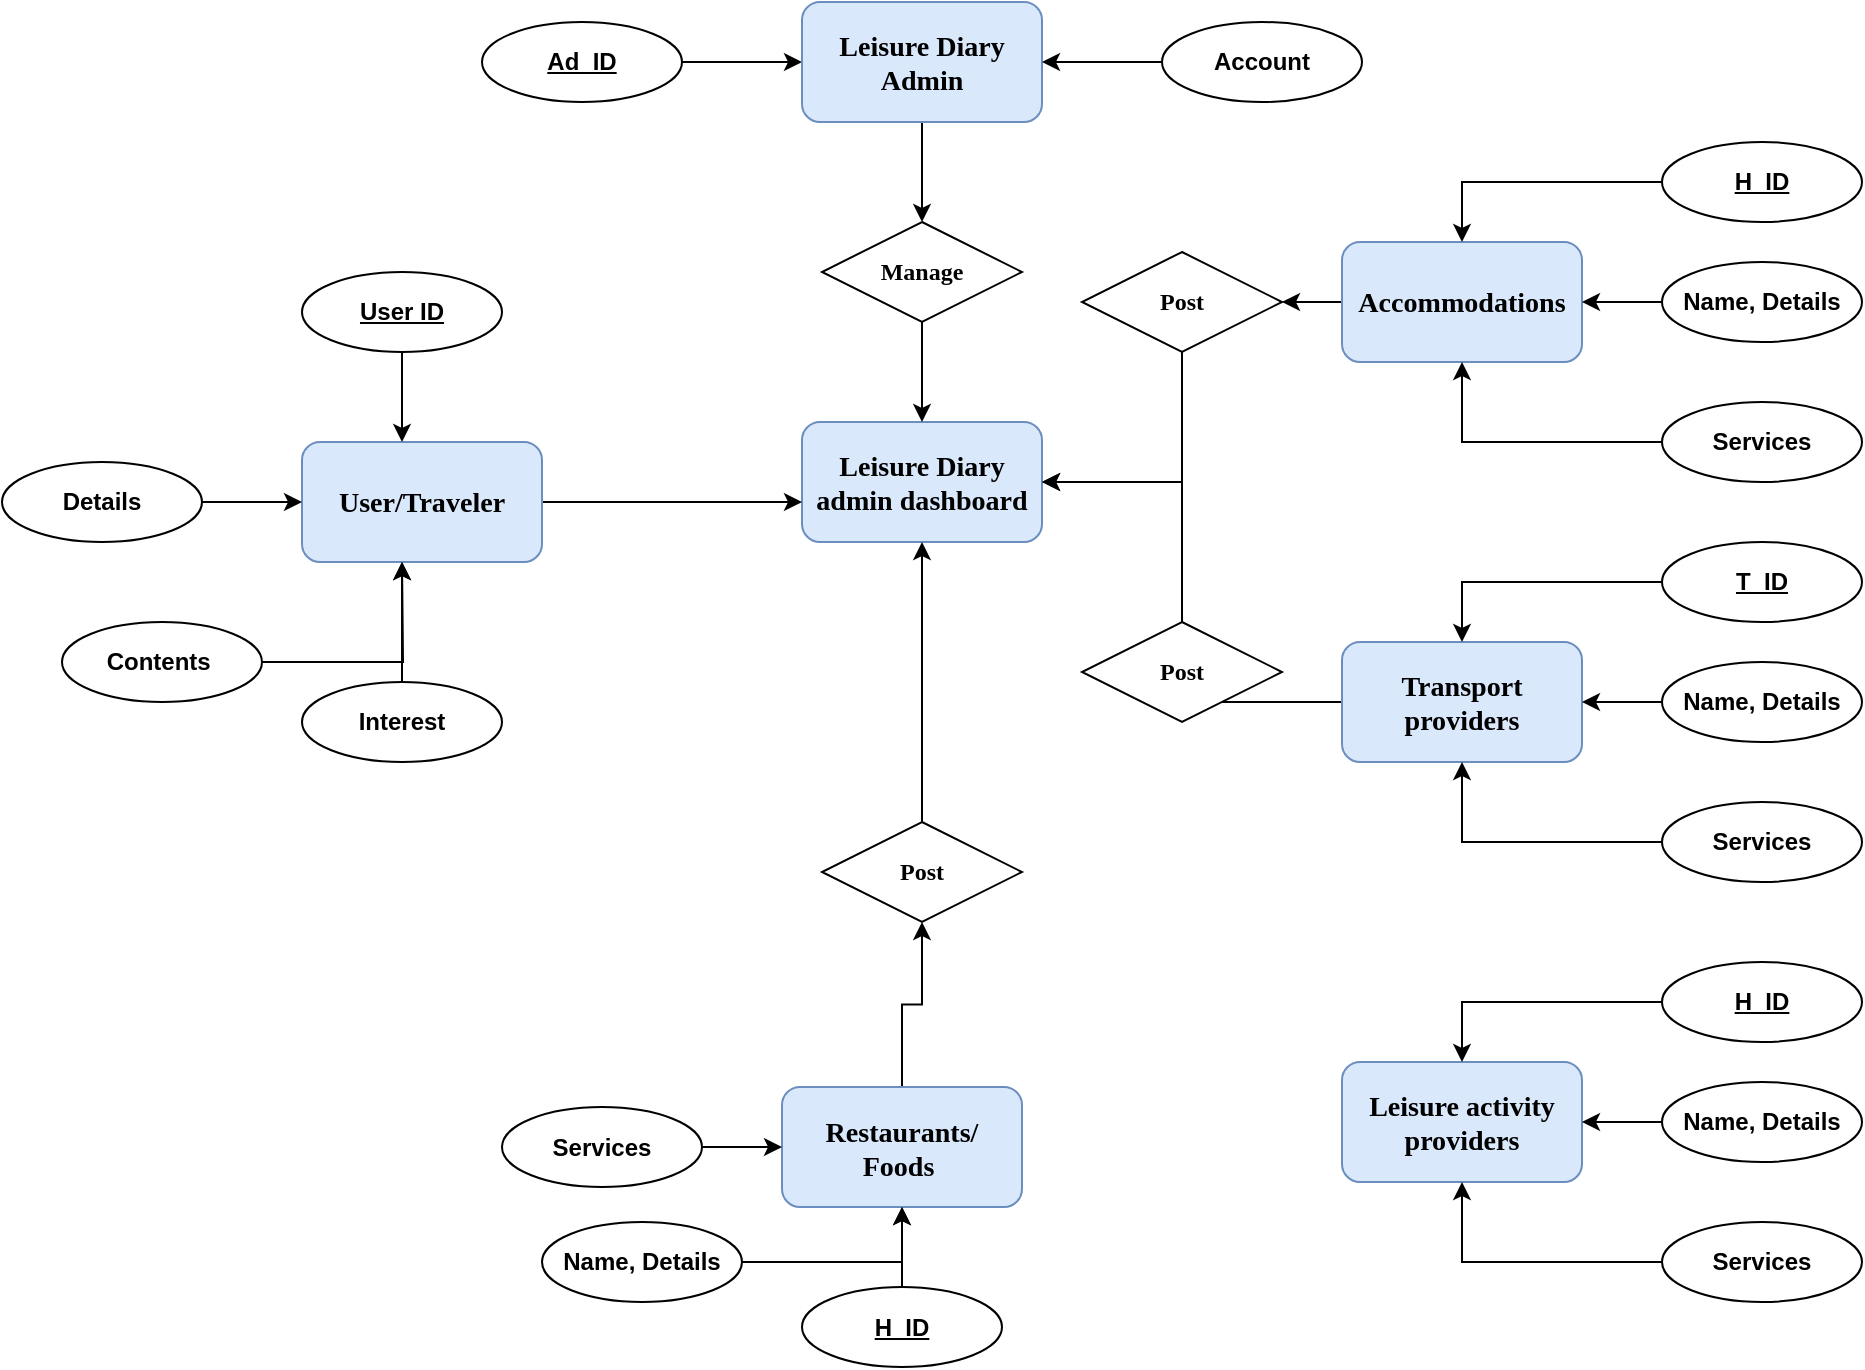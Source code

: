 <mxfile version="20.6.0" type="device"><diagram id="mb9eurjtvita0xdsRuD4" name="Page-1"><mxGraphModel dx="2687" dy="987" grid="1" gridSize="10" guides="1" tooltips="1" connect="1" arrows="1" fold="1" page="1" pageScale="1" pageWidth="850" pageHeight="1100" math="0" shadow="0"><root><mxCell id="0"/><mxCell id="1" parent="0"/><mxCell id="KZZu2kmj7aE15FPBtkls-12" value="" style="edgeStyle=orthogonalEdgeStyle;rounded=0;orthogonalLoop=1;jettySize=auto;html=1;fontFamily=Times New Roman;" edge="1" parent="1" source="KZZu2kmj7aE15FPBtkls-1" target="KZZu2kmj7aE15FPBtkls-2"><mxGeometry relative="1" as="geometry"/></mxCell><mxCell id="KZZu2kmj7aE15FPBtkls-1" value="&lt;u&gt;Ad_ID&lt;/u&gt;" style="ellipse;whiteSpace=wrap;html=1;fontStyle=1" vertex="1" parent="1"><mxGeometry x="40" y="130" width="100" height="40" as="geometry"/></mxCell><mxCell id="KZZu2kmj7aE15FPBtkls-16" value="" style="edgeStyle=orthogonalEdgeStyle;rounded=0;orthogonalLoop=1;jettySize=auto;html=1;fontFamily=Times New Roman;" edge="1" parent="1" source="KZZu2kmj7aE15FPBtkls-2" target="KZZu2kmj7aE15FPBtkls-15"><mxGeometry relative="1" as="geometry"/></mxCell><mxCell id="KZZu2kmj7aE15FPBtkls-2" value="&lt;h3&gt;Leisure Diary Admin&lt;/h3&gt;" style="rounded=1;whiteSpace=wrap;html=1;fillColor=#dae8fc;strokeColor=#6c8ebf;fontFamily=Times New Roman;" vertex="1" parent="1"><mxGeometry x="200" y="120" width="120" height="60" as="geometry"/></mxCell><mxCell id="KZZu2kmj7aE15FPBtkls-3" value="&lt;h3&gt;Leisure Diary admin dashboard&lt;/h3&gt;" style="rounded=1;whiteSpace=wrap;html=1;fillColor=#dae8fc;strokeColor=#6c8ebf;fontFamily=Times New Roman;" vertex="1" parent="1"><mxGeometry x="200" y="330" width="120" height="60" as="geometry"/></mxCell><mxCell id="KZZu2kmj7aE15FPBtkls-30" value="" style="edgeStyle=orthogonalEdgeStyle;rounded=0;orthogonalLoop=1;jettySize=auto;html=1;fontFamily=Times New Roman;" edge="1" parent="1" source="KZZu2kmj7aE15FPBtkls-5" target="KZZu2kmj7aE15FPBtkls-28"><mxGeometry relative="1" as="geometry"><Array as="points"><mxPoint x="450" y="270"/><mxPoint x="450" y="270"/></Array></mxGeometry></mxCell><mxCell id="KZZu2kmj7aE15FPBtkls-5" value="&lt;h3&gt;Accommodations&lt;/h3&gt;" style="rounded=1;whiteSpace=wrap;html=1;fillColor=#dae8fc;strokeColor=#6c8ebf;fontFamily=Times New Roman;" vertex="1" parent="1"><mxGeometry x="470" y="240" width="120" height="60" as="geometry"/></mxCell><mxCell id="KZZu2kmj7aE15FPBtkls-137" style="edgeStyle=orthogonalEdgeStyle;rounded=0;orthogonalLoop=1;jettySize=auto;html=1;fontFamily=Times New Roman;" edge="1" parent="1" source="KZZu2kmj7aE15FPBtkls-8"><mxGeometry relative="1" as="geometry"><mxPoint x="200" y="370" as="targetPoint"/><Array as="points"><mxPoint x="200" y="370"/></Array></mxGeometry></mxCell><mxCell id="KZZu2kmj7aE15FPBtkls-8" value="&lt;h3&gt;User/Traveler&lt;/h3&gt;" style="rounded=1;whiteSpace=wrap;html=1;fillColor=#dae8fc;strokeColor=#6c8ebf;fontFamily=Times New Roman;" vertex="1" parent="1"><mxGeometry x="-50" y="340" width="120" height="60" as="geometry"/></mxCell><mxCell id="KZZu2kmj7aE15FPBtkls-13" value="" style="edgeStyle=orthogonalEdgeStyle;rounded=0;orthogonalLoop=1;jettySize=auto;html=1;fontFamily=Times New Roman;" edge="1" parent="1" source="KZZu2kmj7aE15FPBtkls-9" target="KZZu2kmj7aE15FPBtkls-2"><mxGeometry relative="1" as="geometry"/></mxCell><mxCell id="KZZu2kmj7aE15FPBtkls-9" value="Account" style="ellipse;whiteSpace=wrap;html=1;fontStyle=1" vertex="1" parent="1"><mxGeometry x="380" y="130" width="100" height="40" as="geometry"/></mxCell><mxCell id="KZZu2kmj7aE15FPBtkls-14" style="edgeStyle=orthogonalEdgeStyle;rounded=0;orthogonalLoop=1;jettySize=auto;html=1;exitX=0.5;exitY=1;exitDx=0;exitDy=0;fontFamily=Times New Roman;" edge="1" parent="1" source="KZZu2kmj7aE15FPBtkls-2" target="KZZu2kmj7aE15FPBtkls-2"><mxGeometry relative="1" as="geometry"/></mxCell><mxCell id="KZZu2kmj7aE15FPBtkls-17" value="" style="edgeStyle=orthogonalEdgeStyle;rounded=0;orthogonalLoop=1;jettySize=auto;html=1;fontFamily=Times New Roman;" edge="1" parent="1" source="KZZu2kmj7aE15FPBtkls-15" target="KZZu2kmj7aE15FPBtkls-3"><mxGeometry relative="1" as="geometry"/></mxCell><mxCell id="KZZu2kmj7aE15FPBtkls-15" value="&lt;b&gt;Manage&lt;/b&gt;" style="rhombus;whiteSpace=wrap;html=1;fontFamily=Times New Roman;" vertex="1" parent="1"><mxGeometry x="210" y="230" width="100" height="50" as="geometry"/></mxCell><mxCell id="KZZu2kmj7aE15FPBtkls-19" style="edgeStyle=orthogonalEdgeStyle;rounded=0;orthogonalLoop=1;jettySize=auto;html=1;entryX=0.5;entryY=0;entryDx=0;entryDy=0;fontFamily=Times New Roman;" edge="1" parent="1" source="KZZu2kmj7aE15FPBtkls-18" target="KZZu2kmj7aE15FPBtkls-5"><mxGeometry relative="1" as="geometry"/></mxCell><mxCell id="KZZu2kmj7aE15FPBtkls-18" value="&lt;b&gt;&lt;u&gt;H_ID&lt;/u&gt;&lt;/b&gt;" style="ellipse;whiteSpace=wrap;html=1;" vertex="1" parent="1"><mxGeometry x="630" y="190" width="100" height="40" as="geometry"/></mxCell><mxCell id="KZZu2kmj7aE15FPBtkls-25" value="" style="edgeStyle=orthogonalEdgeStyle;rounded=0;orthogonalLoop=1;jettySize=auto;html=1;fontFamily=Times New Roman;" edge="1" parent="1" source="KZZu2kmj7aE15FPBtkls-23" target="KZZu2kmj7aE15FPBtkls-5"><mxGeometry relative="1" as="geometry"/></mxCell><mxCell id="KZZu2kmj7aE15FPBtkls-23" value="Name, Details" style="ellipse;whiteSpace=wrap;html=1;fontStyle=1" vertex="1" parent="1"><mxGeometry x="630" y="250" width="100" height="40" as="geometry"/></mxCell><mxCell id="KZZu2kmj7aE15FPBtkls-26" style="edgeStyle=orthogonalEdgeStyle;rounded=0;orthogonalLoop=1;jettySize=auto;html=1;entryX=0.5;entryY=1;entryDx=0;entryDy=0;fontFamily=Times New Roman;" edge="1" parent="1" source="KZZu2kmj7aE15FPBtkls-24" target="KZZu2kmj7aE15FPBtkls-5"><mxGeometry relative="1" as="geometry"/></mxCell><mxCell id="KZZu2kmj7aE15FPBtkls-24" value="Services" style="ellipse;whiteSpace=wrap;html=1;fontStyle=1" vertex="1" parent="1"><mxGeometry x="630" y="320" width="100" height="40" as="geometry"/></mxCell><mxCell id="KZZu2kmj7aE15FPBtkls-34" style="edgeStyle=orthogonalEdgeStyle;rounded=0;orthogonalLoop=1;jettySize=auto;html=1;fontFamily=Times New Roman;entryX=1;entryY=0.5;entryDx=0;entryDy=0;" edge="1" parent="1" source="KZZu2kmj7aE15FPBtkls-28" target="KZZu2kmj7aE15FPBtkls-3"><mxGeometry relative="1" as="geometry"><mxPoint x="390" y="360" as="targetPoint"/><Array as="points"><mxPoint x="390" y="360"/></Array></mxGeometry></mxCell><mxCell id="KZZu2kmj7aE15FPBtkls-28" value="&lt;b&gt;Post&lt;/b&gt;" style="rhombus;whiteSpace=wrap;html=1;fontFamily=Times New Roman;" vertex="1" parent="1"><mxGeometry x="340" y="245" width="100" height="50" as="geometry"/></mxCell><mxCell id="KZZu2kmj7aE15FPBtkls-53" style="edgeStyle=orthogonalEdgeStyle;rounded=0;orthogonalLoop=1;jettySize=auto;html=1;fontFamily=Times New Roman;entryX=1;entryY=0.5;entryDx=0;entryDy=0;" edge="1" parent="1" source="KZZu2kmj7aE15FPBtkls-35" target="KZZu2kmj7aE15FPBtkls-3"><mxGeometry relative="1" as="geometry"><mxPoint x="390" y="360" as="targetPoint"/><Array as="points"><mxPoint x="390" y="470"/><mxPoint x="390" y="360"/></Array></mxGeometry></mxCell><mxCell id="KZZu2kmj7aE15FPBtkls-35" value="&lt;h3&gt;Transport providers&lt;/h3&gt;" style="rounded=1;whiteSpace=wrap;html=1;fillColor=#dae8fc;strokeColor=#6c8ebf;fontFamily=Times New Roman;" vertex="1" parent="1"><mxGeometry x="470" y="440" width="120" height="60" as="geometry"/></mxCell><mxCell id="KZZu2kmj7aE15FPBtkls-36" style="edgeStyle=orthogonalEdgeStyle;rounded=0;orthogonalLoop=1;jettySize=auto;html=1;entryX=0.5;entryY=0;entryDx=0;entryDy=0;fontFamily=Times New Roman;" edge="1" parent="1" source="KZZu2kmj7aE15FPBtkls-37" target="KZZu2kmj7aE15FPBtkls-35"><mxGeometry relative="1" as="geometry"/></mxCell><mxCell id="KZZu2kmj7aE15FPBtkls-37" value="&lt;b&gt;&lt;u&gt;T_ID&lt;/u&gt;&lt;/b&gt;" style="ellipse;whiteSpace=wrap;html=1;" vertex="1" parent="1"><mxGeometry x="630" y="390" width="100" height="40" as="geometry"/></mxCell><mxCell id="KZZu2kmj7aE15FPBtkls-38" value="" style="edgeStyle=orthogonalEdgeStyle;rounded=0;orthogonalLoop=1;jettySize=auto;html=1;fontFamily=Times New Roman;" edge="1" parent="1" source="KZZu2kmj7aE15FPBtkls-39" target="KZZu2kmj7aE15FPBtkls-35"><mxGeometry relative="1" as="geometry"/></mxCell><mxCell id="KZZu2kmj7aE15FPBtkls-39" value="Name, Details" style="ellipse;whiteSpace=wrap;html=1;fontStyle=1" vertex="1" parent="1"><mxGeometry x="630" y="450" width="100" height="40" as="geometry"/></mxCell><mxCell id="KZZu2kmj7aE15FPBtkls-40" style="edgeStyle=orthogonalEdgeStyle;rounded=0;orthogonalLoop=1;jettySize=auto;html=1;entryX=0.5;entryY=1;entryDx=0;entryDy=0;fontFamily=Times New Roman;" edge="1" parent="1" source="KZZu2kmj7aE15FPBtkls-41" target="KZZu2kmj7aE15FPBtkls-35"><mxGeometry relative="1" as="geometry"/></mxCell><mxCell id="KZZu2kmj7aE15FPBtkls-41" value="Services" style="ellipse;whiteSpace=wrap;html=1;fontStyle=1" vertex="1" parent="1"><mxGeometry x="630" y="520" width="100" height="40" as="geometry"/></mxCell><mxCell id="KZZu2kmj7aE15FPBtkls-42" value="&lt;h3&gt;Leisure activity providers&lt;/h3&gt;" style="rounded=1;whiteSpace=wrap;html=1;fillColor=#dae8fc;strokeColor=#6c8ebf;fontFamily=Times New Roman;" vertex="1" parent="1"><mxGeometry x="470" y="650" width="120" height="60" as="geometry"/></mxCell><mxCell id="KZZu2kmj7aE15FPBtkls-43" style="edgeStyle=orthogonalEdgeStyle;rounded=0;orthogonalLoop=1;jettySize=auto;html=1;entryX=0.5;entryY=0;entryDx=0;entryDy=0;fontFamily=Times New Roman;" edge="1" parent="1" source="KZZu2kmj7aE15FPBtkls-44" target="KZZu2kmj7aE15FPBtkls-42"><mxGeometry relative="1" as="geometry"/></mxCell><mxCell id="KZZu2kmj7aE15FPBtkls-44" value="&lt;b&gt;&lt;u&gt;H_ID&lt;/u&gt;&lt;/b&gt;" style="ellipse;whiteSpace=wrap;html=1;" vertex="1" parent="1"><mxGeometry x="630" y="600" width="100" height="40" as="geometry"/></mxCell><mxCell id="KZZu2kmj7aE15FPBtkls-45" value="" style="edgeStyle=orthogonalEdgeStyle;rounded=0;orthogonalLoop=1;jettySize=auto;html=1;fontFamily=Times New Roman;" edge="1" parent="1" source="KZZu2kmj7aE15FPBtkls-46" target="KZZu2kmj7aE15FPBtkls-42"><mxGeometry relative="1" as="geometry"/></mxCell><mxCell id="KZZu2kmj7aE15FPBtkls-46" value="Name, Details" style="ellipse;whiteSpace=wrap;html=1;fontStyle=1" vertex="1" parent="1"><mxGeometry x="630" y="660" width="100" height="40" as="geometry"/></mxCell><mxCell id="KZZu2kmj7aE15FPBtkls-47" style="edgeStyle=orthogonalEdgeStyle;rounded=0;orthogonalLoop=1;jettySize=auto;html=1;entryX=0.5;entryY=1;entryDx=0;entryDy=0;fontFamily=Times New Roman;" edge="1" parent="1" source="KZZu2kmj7aE15FPBtkls-48" target="KZZu2kmj7aE15FPBtkls-42"><mxGeometry relative="1" as="geometry"/></mxCell><mxCell id="KZZu2kmj7aE15FPBtkls-48" value="Services" style="ellipse;whiteSpace=wrap;html=1;fontStyle=1" vertex="1" parent="1"><mxGeometry x="630" y="730" width="100" height="40" as="geometry"/></mxCell><mxCell id="KZZu2kmj7aE15FPBtkls-54" value="&lt;b&gt;Post&lt;/b&gt;" style="rhombus;whiteSpace=wrap;html=1;fontFamily=Times New Roman;" vertex="1" parent="1"><mxGeometry x="340" y="430" width="100" height="50" as="geometry"/></mxCell><mxCell id="KZZu2kmj7aE15FPBtkls-67" style="edgeStyle=orthogonalEdgeStyle;rounded=0;orthogonalLoop=1;jettySize=auto;html=1;exitX=0.5;exitY=0;exitDx=0;exitDy=0;entryX=0.5;entryY=1;entryDx=0;entryDy=0;fontFamily=Times New Roman;" edge="1" parent="1" source="KZZu2kmj7aE15FPBtkls-55" target="KZZu2kmj7aE15FPBtkls-66"><mxGeometry relative="1" as="geometry"/></mxCell><mxCell id="KZZu2kmj7aE15FPBtkls-55" value="&lt;h3&gt;Restaurants/ Foods&amp;nbsp;&lt;/h3&gt;" style="rounded=1;whiteSpace=wrap;html=1;fillColor=#dae8fc;strokeColor=#6c8ebf;fontFamily=Times New Roman;" vertex="1" parent="1"><mxGeometry x="190" y="662.5" width="120" height="60" as="geometry"/></mxCell><mxCell id="KZZu2kmj7aE15FPBtkls-65" value="" style="edgeStyle=orthogonalEdgeStyle;rounded=0;orthogonalLoop=1;jettySize=auto;html=1;fontFamily=Times New Roman;entryX=0.5;entryY=1;entryDx=0;entryDy=0;" edge="1" parent="1" source="KZZu2kmj7aE15FPBtkls-57" target="KZZu2kmj7aE15FPBtkls-55"><mxGeometry relative="1" as="geometry"><mxPoint x="270" y="832.5" as="targetPoint"/></mxGeometry></mxCell><mxCell id="KZZu2kmj7aE15FPBtkls-57" value="&lt;b&gt;&lt;u&gt;H_ID&lt;/u&gt;&lt;/b&gt;" style="ellipse;whiteSpace=wrap;html=1;" vertex="1" parent="1"><mxGeometry x="200" y="762.5" width="100" height="40" as="geometry"/></mxCell><mxCell id="KZZu2kmj7aE15FPBtkls-58" value="" style="edgeStyle=orthogonalEdgeStyle;rounded=0;orthogonalLoop=1;jettySize=auto;html=1;fontFamily=Times New Roman;" edge="1" parent="1" source="KZZu2kmj7aE15FPBtkls-59" target="KZZu2kmj7aE15FPBtkls-55"><mxGeometry relative="1" as="geometry"/></mxCell><mxCell id="KZZu2kmj7aE15FPBtkls-59" value="Name, Details" style="ellipse;whiteSpace=wrap;html=1;fontStyle=1" vertex="1" parent="1"><mxGeometry x="70" y="730" width="100" height="40" as="geometry"/></mxCell><mxCell id="KZZu2kmj7aE15FPBtkls-60" style="edgeStyle=orthogonalEdgeStyle;rounded=0;orthogonalLoop=1;jettySize=auto;html=1;entryX=0;entryY=0.5;entryDx=0;entryDy=0;fontFamily=Times New Roman;" edge="1" parent="1" source="KZZu2kmj7aE15FPBtkls-61" target="KZZu2kmj7aE15FPBtkls-55"><mxGeometry relative="1" as="geometry"/></mxCell><mxCell id="KZZu2kmj7aE15FPBtkls-61" value="Services" style="ellipse;whiteSpace=wrap;html=1;fontStyle=1" vertex="1" parent="1"><mxGeometry x="50" y="672.5" width="100" height="40" as="geometry"/></mxCell><mxCell id="KZZu2kmj7aE15FPBtkls-127" style="edgeStyle=orthogonalEdgeStyle;rounded=0;orthogonalLoop=1;jettySize=auto;html=1;entryX=0.5;entryY=1;entryDx=0;entryDy=0;fontFamily=Times New Roman;" edge="1" parent="1" source="KZZu2kmj7aE15FPBtkls-66" target="KZZu2kmj7aE15FPBtkls-3"><mxGeometry relative="1" as="geometry"><Array as="points"><mxPoint x="260" y="490"/><mxPoint x="260" y="490"/></Array></mxGeometry></mxCell><mxCell id="KZZu2kmj7aE15FPBtkls-66" value="&lt;b&gt;Post&lt;/b&gt;" style="rhombus;whiteSpace=wrap;html=1;fontFamily=Times New Roman;" vertex="1" parent="1"><mxGeometry x="210" y="530" width="100" height="50" as="geometry"/></mxCell><mxCell id="KZZu2kmj7aE15FPBtkls-131" value="" style="edgeStyle=orthogonalEdgeStyle;rounded=0;orthogonalLoop=1;jettySize=auto;html=1;fontFamily=Times New Roman;" edge="1" parent="1" source="KZZu2kmj7aE15FPBtkls-128" target="KZZu2kmj7aE15FPBtkls-8"><mxGeometry relative="1" as="geometry"><Array as="points"><mxPoint y="330"/><mxPoint y="330"/></Array></mxGeometry></mxCell><mxCell id="KZZu2kmj7aE15FPBtkls-128" value="&lt;u style=&quot;&quot;&gt;User ID&lt;/u&gt;" style="ellipse;whiteSpace=wrap;html=1;fontStyle=1" vertex="1" parent="1"><mxGeometry x="-50" y="255" width="100" height="40" as="geometry"/></mxCell><mxCell id="KZZu2kmj7aE15FPBtkls-130" value="" style="edgeStyle=orthogonalEdgeStyle;rounded=0;orthogonalLoop=1;jettySize=auto;html=1;fontFamily=Times New Roman;" edge="1" parent="1" source="KZZu2kmj7aE15FPBtkls-129" target="KZZu2kmj7aE15FPBtkls-8"><mxGeometry relative="1" as="geometry"/></mxCell><mxCell id="KZZu2kmj7aE15FPBtkls-129" value="Details" style="ellipse;whiteSpace=wrap;html=1;fontStyle=1" vertex="1" parent="1"><mxGeometry x="-200" y="350" width="100" height="40" as="geometry"/></mxCell><mxCell id="KZZu2kmj7aE15FPBtkls-133" value="" style="edgeStyle=orthogonalEdgeStyle;rounded=0;orthogonalLoop=1;jettySize=auto;html=1;fontFamily=Times New Roman;" edge="1" parent="1" source="KZZu2kmj7aE15FPBtkls-132" target="KZZu2kmj7aE15FPBtkls-8"><mxGeometry relative="1" as="geometry"><Array as="points"><mxPoint y="420"/><mxPoint y="420"/></Array></mxGeometry></mxCell><mxCell id="KZZu2kmj7aE15FPBtkls-132" value="Interest" style="ellipse;whiteSpace=wrap;html=1;fontStyle=1" vertex="1" parent="1"><mxGeometry x="-50" y="460" width="100" height="40" as="geometry"/></mxCell><mxCell id="KZZu2kmj7aE15FPBtkls-136" style="edgeStyle=orthogonalEdgeStyle;rounded=0;orthogonalLoop=1;jettySize=auto;html=1;fontFamily=Times New Roman;" edge="1" parent="1" source="KZZu2kmj7aE15FPBtkls-134"><mxGeometry relative="1" as="geometry"><mxPoint y="400" as="targetPoint"/></mxGeometry></mxCell><mxCell id="KZZu2kmj7aE15FPBtkls-134" value="Contents&amp;nbsp;" style="ellipse;whiteSpace=wrap;html=1;fontStyle=1" vertex="1" parent="1"><mxGeometry x="-170" y="430" width="100" height="40" as="geometry"/></mxCell></root></mxGraphModel></diagram></mxfile>